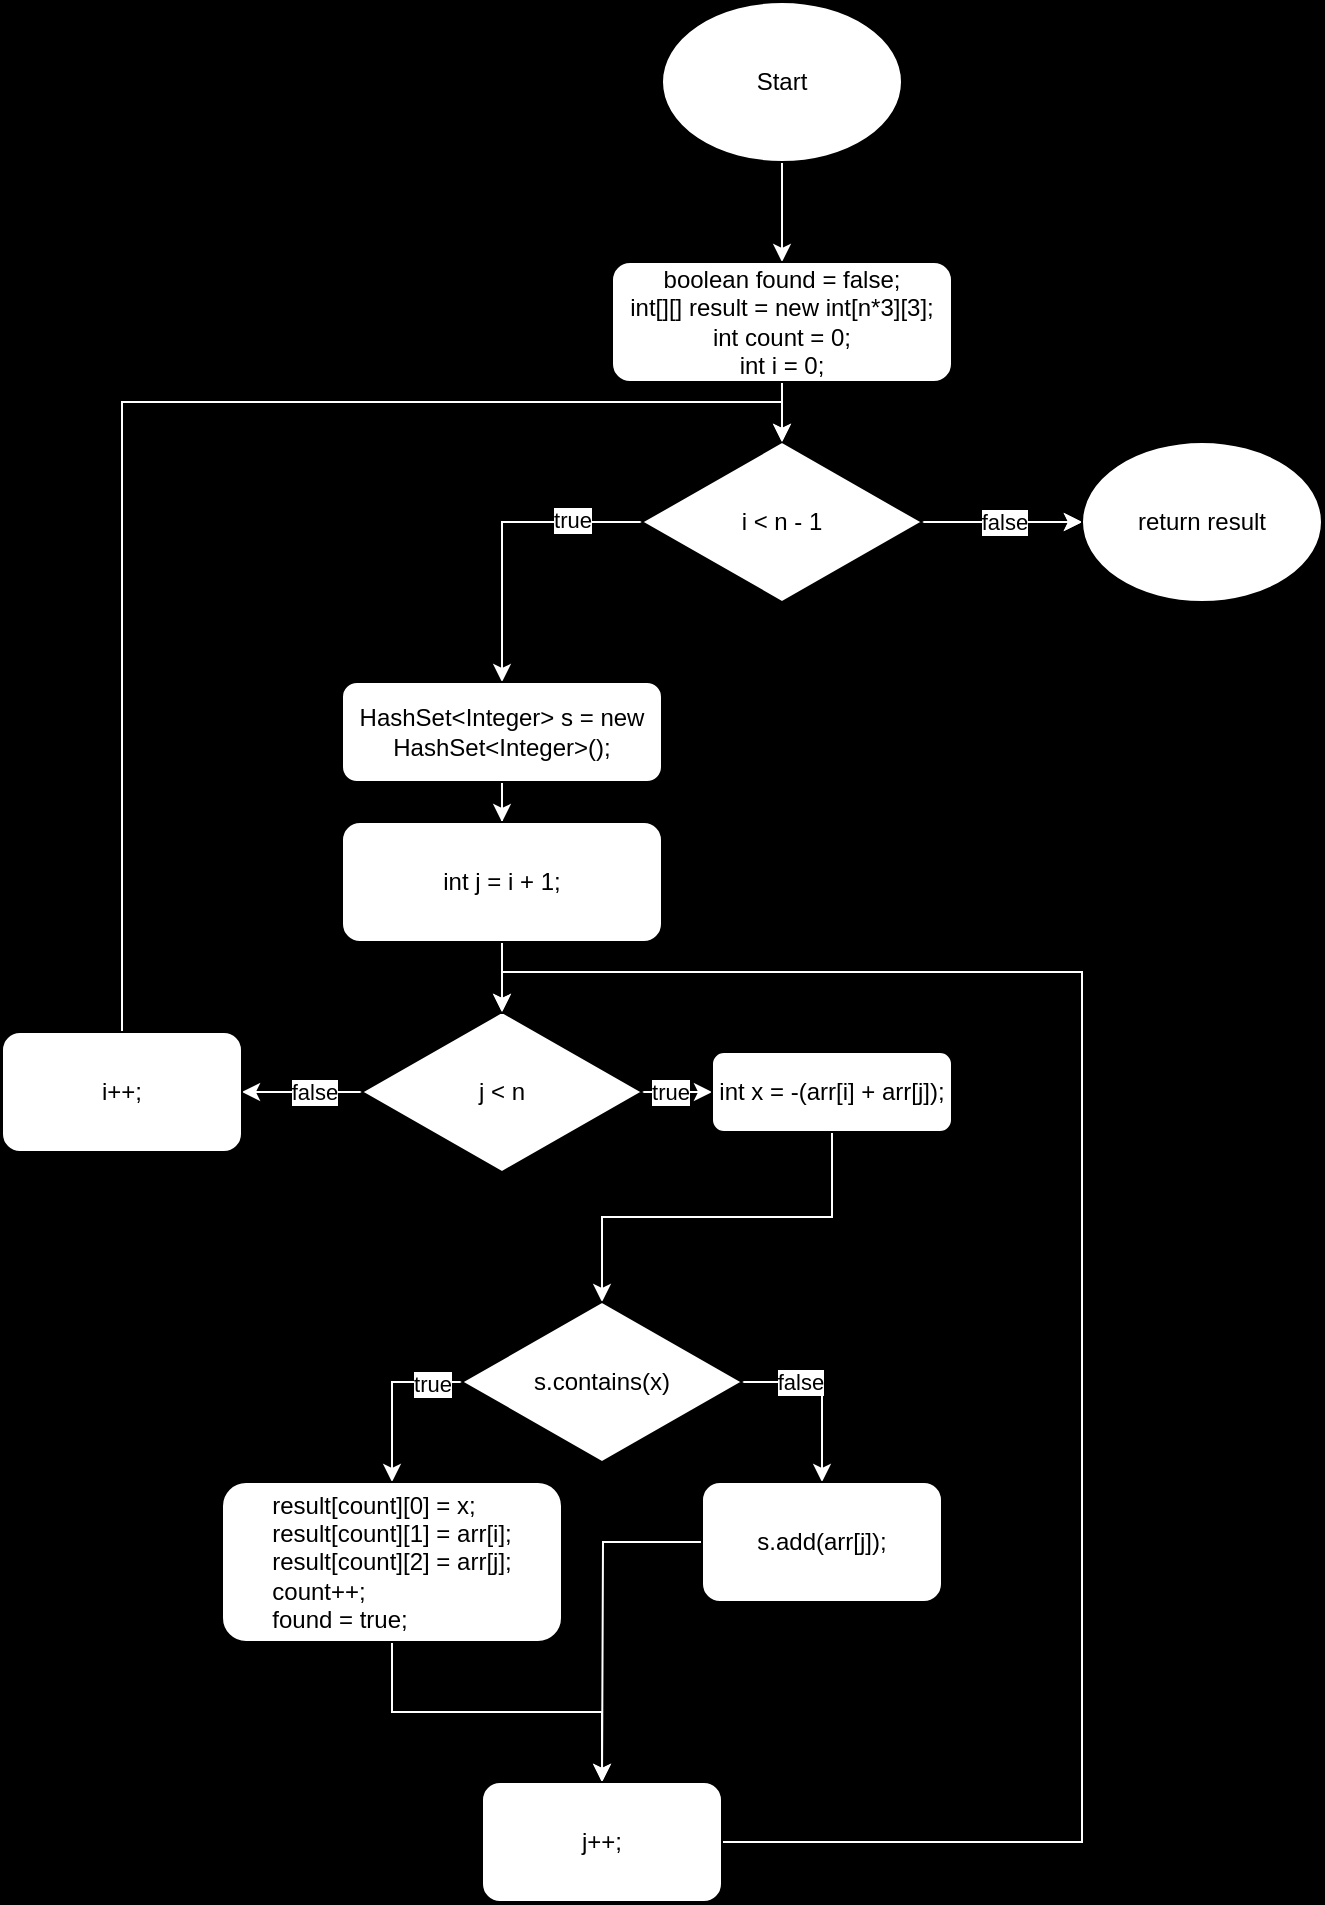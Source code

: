 <mxfile version="24.2.7" type="device">
  <diagram name="Página-1" id="8zOgTPy7WjqP1u_Dxr-D">
    <mxGraphModel dx="626" dy="461" grid="1" gridSize="10" guides="1" tooltips="1" connect="1" arrows="1" fold="1" page="1" pageScale="1" pageWidth="827" pageHeight="1169" background="#000000" math="0" shadow="0">
      <root>
        <mxCell id="0" />
        <mxCell id="1" parent="0" />
        <mxCell id="gKDUvc9GWXEgYrPeWesR-3" style="edgeStyle=orthogonalEdgeStyle;rounded=0;orthogonalLoop=1;jettySize=auto;html=1;exitX=0.5;exitY=1;exitDx=0;exitDy=0;entryX=0.5;entryY=0;entryDx=0;entryDy=0;strokeColor=#FFFFFF;" edge="1" parent="1" source="gKDUvc9GWXEgYrPeWesR-1" target="gKDUvc9GWXEgYrPeWesR-2">
          <mxGeometry relative="1" as="geometry" />
        </mxCell>
        <mxCell id="gKDUvc9GWXEgYrPeWesR-1" value="Start" style="ellipse;whiteSpace=wrap;html=1;" vertex="1" parent="1">
          <mxGeometry x="370" y="40" width="120" height="80" as="geometry" />
        </mxCell>
        <mxCell id="gKDUvc9GWXEgYrPeWesR-8" style="edgeStyle=orthogonalEdgeStyle;rounded=0;orthogonalLoop=1;jettySize=auto;html=1;exitX=0.5;exitY=1;exitDx=0;exitDy=0;strokeColor=#FFFFFF;" edge="1" parent="1" source="gKDUvc9GWXEgYrPeWesR-2" target="gKDUvc9GWXEgYrPeWesR-4">
          <mxGeometry relative="1" as="geometry" />
        </mxCell>
        <mxCell id="gKDUvc9GWXEgYrPeWesR-2" value="boolean found = false; &lt;br&gt;  int[][] result = new int[n*3][3];&lt;br&gt;        int count = 0;&lt;br&gt;int i = 0;&lt;div style=&quot;display:none&quot; id=&quot;SDCloudData&quot;&gt;&lt;/div&gt;" style="rounded=1;whiteSpace=wrap;html=1;" vertex="1" parent="1">
          <mxGeometry x="345" y="170" width="170" height="60" as="geometry" />
        </mxCell>
        <mxCell id="gKDUvc9GWXEgYrPeWesR-7" style="edgeStyle=orthogonalEdgeStyle;rounded=0;orthogonalLoop=1;jettySize=auto;html=1;exitX=1;exitY=0.5;exitDx=0;exitDy=0;entryX=0;entryY=0.5;entryDx=0;entryDy=0;strokeColor=#FFFFFF;" edge="1" parent="1" source="gKDUvc9GWXEgYrPeWesR-4" target="gKDUvc9GWXEgYrPeWesR-6">
          <mxGeometry relative="1" as="geometry" />
        </mxCell>
        <mxCell id="gKDUvc9GWXEgYrPeWesR-9" value="" style="edgeStyle=orthogonalEdgeStyle;rounded=0;orthogonalLoop=1;jettySize=auto;html=1;strokeColor=#FFFFFF;" edge="1" parent="1" source="gKDUvc9GWXEgYrPeWesR-4" target="gKDUvc9GWXEgYrPeWesR-6">
          <mxGeometry relative="1" as="geometry" />
        </mxCell>
        <mxCell id="gKDUvc9GWXEgYrPeWesR-43" value="false" style="edgeLabel;html=1;align=center;verticalAlign=middle;resizable=0;points=[];" vertex="1" connectable="0" parent="gKDUvc9GWXEgYrPeWesR-9">
          <mxGeometry x="0.011" relative="1" as="geometry">
            <mxPoint as="offset" />
          </mxGeometry>
        </mxCell>
        <mxCell id="gKDUvc9GWXEgYrPeWesR-10" value="" style="edgeStyle=orthogonalEdgeStyle;rounded=0;orthogonalLoop=1;jettySize=auto;exitX=0;exitY=0.5;exitDx=0;exitDy=0;fontColor=#FFFFFF;strokeColor=#FFFFFF;entryX=0.5;entryY=0;entryDx=0;entryDy=0;html=1;align=center;" edge="1" parent="1" source="gKDUvc9GWXEgYrPeWesR-4" target="gKDUvc9GWXEgYrPeWesR-13">
          <mxGeometry relative="1" as="geometry">
            <mxPoint x="200" y="330" as="targetPoint" />
          </mxGeometry>
        </mxCell>
        <mxCell id="gKDUvc9GWXEgYrPeWesR-42" value="true" style="edgeLabel;html=1;align=center;verticalAlign=middle;resizable=0;points=[];" vertex="1" connectable="0" parent="gKDUvc9GWXEgYrPeWesR-10">
          <mxGeometry x="-0.529" y="-1" relative="1" as="geometry">
            <mxPoint as="offset" />
          </mxGeometry>
        </mxCell>
        <mxCell id="gKDUvc9GWXEgYrPeWesR-4" value="i &amp;lt; n - 1" style="rhombus;whiteSpace=wrap;html=1;" vertex="1" parent="1">
          <mxGeometry x="360" y="260" width="140" height="80" as="geometry" />
        </mxCell>
        <mxCell id="gKDUvc9GWXEgYrPeWesR-6" value="return result" style="ellipse;whiteSpace=wrap;html=1;" vertex="1" parent="1">
          <mxGeometry x="580" y="260" width="120" height="80" as="geometry" />
        </mxCell>
        <mxCell id="gKDUvc9GWXEgYrPeWesR-15" style="edgeStyle=orthogonalEdgeStyle;rounded=0;orthogonalLoop=1;jettySize=auto;html=1;entryX=0.5;entryY=0;entryDx=0;entryDy=0;strokeColor=#FFFFFF;" edge="1" parent="1" source="gKDUvc9GWXEgYrPeWesR-13" target="gKDUvc9GWXEgYrPeWesR-14">
          <mxGeometry relative="1" as="geometry">
            <mxPoint x="200" y="440.0" as="targetPoint" />
          </mxGeometry>
        </mxCell>
        <mxCell id="gKDUvc9GWXEgYrPeWesR-13" value="HashSet&amp;lt;Integer&amp;gt; s = new HashSet&amp;lt;Integer&amp;gt;();" style="rounded=1;whiteSpace=wrap;html=1;" vertex="1" parent="1">
          <mxGeometry x="210" y="380" width="160" height="50" as="geometry" />
        </mxCell>
        <mxCell id="gKDUvc9GWXEgYrPeWesR-17" value="" style="edgeStyle=orthogonalEdgeStyle;rounded=0;orthogonalLoop=1;jettySize=auto;html=1;entryX=0.5;entryY=0;entryDx=0;entryDy=0;strokeColor=#FFFFFF;" edge="1" parent="1" source="gKDUvc9GWXEgYrPeWesR-14" target="gKDUvc9GWXEgYrPeWesR-16">
          <mxGeometry relative="1" as="geometry" />
        </mxCell>
        <mxCell id="gKDUvc9GWXEgYrPeWesR-14" value="int j = i + 1;" style="rounded=1;whiteSpace=wrap;html=1;" vertex="1" parent="1">
          <mxGeometry x="210" y="450" width="160" height="60" as="geometry" />
        </mxCell>
        <mxCell id="gKDUvc9GWXEgYrPeWesR-18" style="edgeStyle=orthogonalEdgeStyle;rounded=0;orthogonalLoop=1;jettySize=auto;html=1;exitX=1;exitY=0.5;exitDx=0;exitDy=0;strokeColor=#FFFFFF;" edge="1" parent="1" source="gKDUvc9GWXEgYrPeWesR-16" target="gKDUvc9GWXEgYrPeWesR-20">
          <mxGeometry relative="1" as="geometry">
            <mxPoint x="320" y="610" as="targetPoint" />
            <Array as="points">
              <mxPoint x="340" y="585" />
            </Array>
          </mxGeometry>
        </mxCell>
        <mxCell id="gKDUvc9GWXEgYrPeWesR-45" value="true" style="edgeLabel;html=1;align=center;verticalAlign=middle;resizable=0;points=[];" vertex="1" connectable="0" parent="gKDUvc9GWXEgYrPeWesR-18">
          <mxGeometry x="0.421" relative="1" as="geometry">
            <mxPoint as="offset" />
          </mxGeometry>
        </mxCell>
        <mxCell id="gKDUvc9GWXEgYrPeWesR-37" style="edgeStyle=orthogonalEdgeStyle;rounded=0;orthogonalLoop=1;jettySize=auto;html=1;exitX=0;exitY=0.5;exitDx=0;exitDy=0;entryX=1;entryY=0.5;entryDx=0;entryDy=0;" edge="1" parent="1" source="gKDUvc9GWXEgYrPeWesR-16" target="gKDUvc9GWXEgYrPeWesR-36">
          <mxGeometry relative="1" as="geometry" />
        </mxCell>
        <mxCell id="gKDUvc9GWXEgYrPeWesR-41" style="edgeStyle=orthogonalEdgeStyle;rounded=0;orthogonalLoop=1;jettySize=auto;html=1;exitX=0;exitY=0.5;exitDx=0;exitDy=0;entryX=1;entryY=0.5;entryDx=0;entryDy=0;strokeColor=#FFFFFF;" edge="1" parent="1" source="gKDUvc9GWXEgYrPeWesR-16" target="gKDUvc9GWXEgYrPeWesR-36">
          <mxGeometry relative="1" as="geometry" />
        </mxCell>
        <mxCell id="gKDUvc9GWXEgYrPeWesR-44" value="false" style="edgeLabel;html=1;align=center;verticalAlign=middle;resizable=0;points=[];" vertex="1" connectable="0" parent="gKDUvc9GWXEgYrPeWesR-41">
          <mxGeometry x="-0.205" relative="1" as="geometry">
            <mxPoint as="offset" />
          </mxGeometry>
        </mxCell>
        <mxCell id="gKDUvc9GWXEgYrPeWesR-16" value="j &amp;lt; n" style="rhombus;whiteSpace=wrap;html=1;" vertex="1" parent="1">
          <mxGeometry x="220" y="545" width="140" height="80" as="geometry" />
        </mxCell>
        <mxCell id="gKDUvc9GWXEgYrPeWesR-24" style="edgeStyle=orthogonalEdgeStyle;rounded=0;orthogonalLoop=1;jettySize=auto;html=1;entryX=0.5;entryY=0;entryDx=0;entryDy=0;strokeColor=#FFFFFF;" edge="1" parent="1" source="gKDUvc9GWXEgYrPeWesR-20" target="gKDUvc9GWXEgYrPeWesR-23">
          <mxGeometry relative="1" as="geometry" />
        </mxCell>
        <mxCell id="gKDUvc9GWXEgYrPeWesR-20" value="int x = -(arr[i] + arr[j]);" style="rounded=1;whiteSpace=wrap;html=1;" vertex="1" parent="1">
          <mxGeometry x="395" y="565" width="120" height="40" as="geometry" />
        </mxCell>
        <mxCell id="gKDUvc9GWXEgYrPeWesR-28" style="edgeStyle=orthogonalEdgeStyle;rounded=0;orthogonalLoop=1;jettySize=auto;html=1;exitX=0;exitY=0.5;exitDx=0;exitDy=0;entryX=0.5;entryY=0;entryDx=0;entryDy=0;strokeColor=#FFFFFF;" edge="1" parent="1" source="gKDUvc9GWXEgYrPeWesR-23" target="gKDUvc9GWXEgYrPeWesR-25">
          <mxGeometry relative="1" as="geometry" />
        </mxCell>
        <mxCell id="gKDUvc9GWXEgYrPeWesR-46" value="true" style="edgeLabel;html=1;align=center;verticalAlign=middle;resizable=0;points=[];" vertex="1" connectable="0" parent="gKDUvc9GWXEgYrPeWesR-28">
          <mxGeometry x="-0.64" y="1" relative="1" as="geometry">
            <mxPoint as="offset" />
          </mxGeometry>
        </mxCell>
        <mxCell id="gKDUvc9GWXEgYrPeWesR-29" style="edgeStyle=orthogonalEdgeStyle;rounded=0;orthogonalLoop=1;jettySize=auto;html=1;exitX=1;exitY=0.5;exitDx=0;exitDy=0;entryX=0.5;entryY=0;entryDx=0;entryDy=0;strokeColor=#FFFFFF;" edge="1" parent="1" source="gKDUvc9GWXEgYrPeWesR-23" target="gKDUvc9GWXEgYrPeWesR-26">
          <mxGeometry relative="1" as="geometry" />
        </mxCell>
        <mxCell id="gKDUvc9GWXEgYrPeWesR-47" value="false" style="edgeLabel;html=1;align=center;verticalAlign=middle;resizable=0;points=[];" vertex="1" connectable="0" parent="gKDUvc9GWXEgYrPeWesR-29">
          <mxGeometry x="-0.356" relative="1" as="geometry">
            <mxPoint as="offset" />
          </mxGeometry>
        </mxCell>
        <mxCell id="gKDUvc9GWXEgYrPeWesR-23" value="s.contains(x)" style="rhombus;whiteSpace=wrap;html=1;" vertex="1" parent="1">
          <mxGeometry x="270" y="690" width="140" height="80" as="geometry" />
        </mxCell>
        <mxCell id="gKDUvc9GWXEgYrPeWesR-32" style="edgeStyle=orthogonalEdgeStyle;rounded=0;orthogonalLoop=1;jettySize=auto;html=1;entryX=0.5;entryY=0;entryDx=0;entryDy=0;strokeColor=#FFFFFF;" edge="1" parent="1" source="gKDUvc9GWXEgYrPeWesR-25" target="gKDUvc9GWXEgYrPeWesR-30">
          <mxGeometry relative="1" as="geometry" />
        </mxCell>
        <mxCell id="gKDUvc9GWXEgYrPeWesR-25" value="&lt;div style=&quot;text-align: justify;&quot;&gt;&lt;span style=&quot;background-color: initial;&quot;&gt;result[count][0] = x;&lt;/span&gt;&lt;/div&gt;&lt;div style=&quot;text-align: justify;&quot;&gt;result[count][1] = arr[i];&lt;/div&gt;&lt;div style=&quot;text-align: justify;&quot;&gt;result[count][2] = arr[j];&lt;/div&gt;&lt;div style=&quot;text-align: justify;&quot;&gt;count++;&lt;/div&gt;&lt;div style=&quot;text-align: justify;&quot;&gt;found = true;&lt;/div&gt;" style="rounded=1;whiteSpace=wrap;html=1;" vertex="1" parent="1">
          <mxGeometry x="150" y="780" width="170" height="80" as="geometry" />
        </mxCell>
        <mxCell id="gKDUvc9GWXEgYrPeWesR-33" style="edgeStyle=orthogonalEdgeStyle;rounded=0;orthogonalLoop=1;jettySize=auto;html=1;strokeColor=#FFFFFF;" edge="1" parent="1" source="gKDUvc9GWXEgYrPeWesR-26">
          <mxGeometry relative="1" as="geometry">
            <mxPoint x="340.0" y="930" as="targetPoint" />
          </mxGeometry>
        </mxCell>
        <mxCell id="gKDUvc9GWXEgYrPeWesR-26" value="s.add(arr[j]);" style="rounded=1;whiteSpace=wrap;html=1;" vertex="1" parent="1">
          <mxGeometry x="390" y="780" width="120" height="60" as="geometry" />
        </mxCell>
        <mxCell id="gKDUvc9GWXEgYrPeWesR-34" style="edgeStyle=orthogonalEdgeStyle;rounded=0;orthogonalLoop=1;jettySize=auto;html=1;entryX=0.5;entryY=0;entryDx=0;entryDy=0;strokeColor=#FFFFFF;" edge="1" parent="1" source="gKDUvc9GWXEgYrPeWesR-30" target="gKDUvc9GWXEgYrPeWesR-16">
          <mxGeometry relative="1" as="geometry">
            <Array as="points">
              <mxPoint x="580" y="960" />
              <mxPoint x="580" y="525" />
              <mxPoint x="290" y="525" />
            </Array>
          </mxGeometry>
        </mxCell>
        <mxCell id="gKDUvc9GWXEgYrPeWesR-30" value="j++;" style="rounded=1;whiteSpace=wrap;html=1;" vertex="1" parent="1">
          <mxGeometry x="280" y="930" width="120" height="60" as="geometry" />
        </mxCell>
        <mxCell id="gKDUvc9GWXEgYrPeWesR-40" style="edgeStyle=orthogonalEdgeStyle;rounded=0;orthogonalLoop=1;jettySize=auto;html=1;entryX=0.5;entryY=0;entryDx=0;entryDy=0;strokeColor=#FFFFFF;" edge="1" parent="1" source="gKDUvc9GWXEgYrPeWesR-36" target="gKDUvc9GWXEgYrPeWesR-4">
          <mxGeometry relative="1" as="geometry">
            <Array as="points">
              <mxPoint x="100" y="240" />
              <mxPoint x="430" y="240" />
            </Array>
          </mxGeometry>
        </mxCell>
        <mxCell id="gKDUvc9GWXEgYrPeWesR-36" value="i++;" style="rounded=1;whiteSpace=wrap;html=1;" vertex="1" parent="1">
          <mxGeometry x="40" y="555" width="120" height="60" as="geometry" />
        </mxCell>
      </root>
    </mxGraphModel>
  </diagram>
</mxfile>
